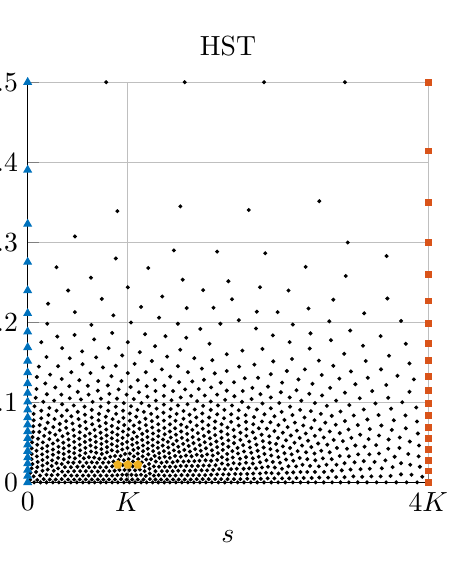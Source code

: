 % This file was created by matlab2tikz.
%
%The latest updates can be retrieved from
%  http://www.mathworks.com/matlabcentral/fileexchange/22022-matlab2tikz-matlab2tikz
%where you can also make suggestions and rate matlab2tikz.
%
\rmfamily
\definecolor{mycolor1}{rgb}{0.0,0.447,0.741}%
\definecolor{mycolor2}{rgb}{0.85,0.325,0.098}%
\definecolor{mycolor3}{rgb}{0.929,0.694,0.125}%
\definecolor{mycolor4}{rgb}{0.494,0.184,0.556}%
\definecolor{mycolor5}{rgb}{0.466,0.674,0.188}%
\definecolor{mycolor6}{rgb}{0.301,0.745,0.933}%
%
\begin{tikzpicture}[trim axis left, trim axis right, baseline]

  \begin{axis}[
    axis x line*=bottom,
    axis y line*=left,
  grid=major,
  %%tick label style = {font=\sansmath\sffamily},
  width=0.55\textwidth,
  height=0.55\textwidth,
  % at={(0\textwidth,0\textwidth)},
  % scale only axis,
  unbounded coords=jump,
  xmin=0,
  xmax=1,
  ymin=0,
  ymax=1,
  xtick={0,0.25,1},
  xticklabels={$0$,$K$,$4K$},
  xlabel={$s$},
  ylabel={$v$},
  ytick={0, 0.2, 0.4, 0.6, 0.8, 1},
  yticklabels={$0$,$0.1$,$0.2$,$0.3$,$0.4$,$0.5$},
  % yticklabels={,,}, %hides y ticks
  axis background/.style={fill=white},
  %title style={font=\bfseries},
  title={HST},
  legend pos=north east,
  legend style={legend cell align=left,align=left,draw=white!15!black}
  ]
  \addplot [color=black,mark size=0.5pt,only marks,mark=*,mark options={solid},forget plot]
    table[row sep=crcr]{%
    0	0.001\\
    0	0.017\\
    0	0.032\\
    0	0.048\\
    0	0.063\\
    0	0.079\\
    0	0.095\\
    0	0.111\\
    0	0.128\\
    0	0.145\\
    0	0.163\\
    0	0.182\\
    0	0.202\\
    0	0.224\\
    0	0.248\\
    0	0.275\\
    0	0.304\\
    0	0.338\\
    0	0.377\\
    0	0.423\\
    0	0.48\\
    0	0.551\\
    0	0.646\\
    0	0.781\\
    0	1\\
    0.006	0.007\\
    0.007	0.025\\
    0.01	0.072\\
    0.01	0.086\\
    0.01	0.059\\
    0.01	0.036\\
    0.011	0.101\\
    0.012	0.047\\
    0.012	0.114\\
    0.014	0.141\\
    0.014	0.127\\
    0.015	0.156\\
    0.015	0.172\\
    0.015	0.016\\
    0.016	0.001\\
    0.017	0.191\\
    0.02	0.212\\
    0.021	0.027\\
    0.022	0.234\\
    0.022	0.08\\
    0.023	0.066\\
    0.023	0.264\\
    0.024	0.007\\
    0.024	0.095\\
    0.024	0.039\\
    0.025	0.052\\
    0.026	0.11\\
    0.028	0.29\\
    0.029	0.127\\
    0.03	0.144\\
    0.031	0.018\\
    0.032	0.001\\
    0.034	0.161\\
    0.034	0.351\\
    0.034	0.18\\
    0.036	0.071\\
    0.036	0.086\\
    0.037	0.03\\
    0.037	0.057\\
    0.037	0.043\\
    0.038	0.101\\
    0.039	0.202\\
    0.04	0.009\\
    0.041	0.117\\
    0.044	0.135\\
    0.044	0.248\\
    0.047	0.02\\
    0.047	0.314\\
    0.047	0.001\\
    0.048	0.221\\
    0.049	0.397\\
    0.049	0.049\\
    0.049	0.064\\
    0.049	0.078\\
    0.049	0.092\\
    0.05	0.15\\
    0.05	0.033\\
    0.051	0.447\\
    0.052	0.169\\
    0.054	0.187\\
    0.054	0.109\\
    0.055	0.008\\
    0.055	0.125\\
    0.056	0.27\\
    0.06	0.042\\
    0.06	0.019\\
    0.061	0.056\\
    0.063	0.083\\
    0.063	0.001\\
    0.063	0.098\\
    0.063	0.07\\
    0.064	0.139\\
    0.065	0.03\\
    0.066	0.205\\
    0.067	0.159\\
    0.069	0.12\\
    0.069	0.238\\
    0.07	0.008\\
    0.072	0.049\\
    0.072	0.18\\
    0.072	0.538\\
    0.074	0.365\\
    0.075	0.106\\
    0.075	0.02\\
    0.076	0.291\\
    0.076	0.036\\
    0.076	0.062\\
    0.077	0.09\\
    0.077	0.076\\
    0.078	0.001\\
    0.08	0.147\\
    0.08	0.131\\
    0.084	0.22\\
    0.085	0.047\\
    0.085	0.167\\
    0.085	0.009\\
    0.085	0.259\\
    0.086	0.028\\
    0.086	0.336\\
    0.086	0.196\\
    0.087	0.116\\
    0.089	0.1\\
    0.09	0.072\\
    0.09	0.059\\
    0.09	0.086\\
    0.093	0.018\\
    0.093	0.001\\
    0.093	0.039\\
    0.096	0.154\\
    0.096	0.137\\
    0.098	0.181\\
    0.1	0.123\\
    0.101	0.008\\
    0.101	0.028\\
    0.101	0.051\\
    0.101	0.48\\
    0.102	0.108\\
    0.103	0.078\\
    0.103	0.093\\
    0.104	0.241\\
    0.104	0.064\\
    0.105	0.311\\
    0.105	0.211\\
    0.108	0.039\\
    0.108	0.001\\
    0.109	0.018\\
    0.109	0.166\\
    0.109	0.276\\
    0.112	0.148\\
    0.114	0.132\\
    0.114	0.05\\
    0.115	0.193\\
    0.116	0.008\\
    0.116	0.117\\
    0.116	0.102\\
    0.116	0.074\\
    0.116	0.029\\
    0.117	0.087\\
    0.117	0.369\\
    0.118	0.615\\
    0.118	0.426\\
    0.118	0.061\\
    0.123	0.001\\
    0.123	0.018\\
    0.124	0.04\\
    0.125	0.227\\
    0.125	0.177\\
    0.127	0.159\\
    0.129	0.256\\
    0.129	0.11\\
    0.13	0.142\\
    0.13	0.068\\
    0.13	0.095\\
    0.13	0.126\\
    0.13	0.052\\
    0.13	0.008\\
    0.131	0.081\\
    0.131	0.029\\
    0.133	0.208\\
    0.136	0.328\\
    0.137	0.296\\
    0.138	0.018\\
    0.138	0.001\\
    0.138	0.041\\
    0.14	0.061\\
    0.142	0.19\\
    0.143	0.117\\
    0.143	0.17\\
    0.143	0.102\\
    0.144	0.074\\
    0.144	0.087\\
    0.144	0.152\\
    0.145	0.029\\
    0.145	0.008\\
    0.146	0.135\\
    0.147	0.05\\
    0.15	0.242\\
    0.152	0.22\\
    0.152	0.018\\
    0.153	0.001\\
    0.153	0.039\\
    0.153	0.064\\
    0.155	0.123\\
    0.156	0.107\\
    0.157	0.093\\
    0.157	0.274\\
    0.158	0.512\\
    0.158	0.078\\
    0.159	0.394\\
    0.16	0.051\\
    0.16	0.028\\
    0.16	0.163\\
    0.16	0.008\\
    0.16	0.182\\
    0.161	0.146\\
    0.162	0.202\\
    0.166	0.063\\
    0.166	0.358\\
    0.167	0.039\\
    0.167	0.001\\
    0.167	0.132\\
    0.167	0.018\\
    0.169	0.116\\
    0.17	0.102\\
    0.17	0.088\\
    0.171	0.075\\
    0.171	0.313\\
    0.173	0.05\\
    0.175	0.008\\
    0.175	0.028\\
    0.175	0.23\\
    0.176	0.254\\
    0.177	0.156\\
    0.178	0.172\\
    0.179	0.06\\
    0.18	0.141\\
    0.181	0.039\\
    0.182	0.19\\
    0.182	0.001\\
    0.182	0.018\\
    0.182	0.125\\
    0.183	0.21\\
    0.184	0.111\\
    0.184	0.084\\
    0.184	0.097\\
    0.185	0.072\\
    0.185	0.459\\
    0.188	0.05\\
    0.188	0.288\\
    0.189	0.029\\
    0.189	0.008\\
    0.193	0.061\\
    0.195	0.165\\
    0.195	0.149\\
    0.196	0.133\\
    0.196	0.001\\
    0.196	1\\
    0.196	0.039\\
    0.197	0.018\\
    0.197	0.118\\
    0.197	0.103\\
    0.198	0.089\\
    0.198	0.076\\
    0.2	0.243\\
    0.201	0.18\\
    0.202	0.051\\
    0.202	0.2\\
    0.202	0.336\\
    0.203	0.008\\
    0.204	0.029\\
    0.204	0.222\\
    0.206	0.065\\
    0.209	0.266\\
    0.21	0.096\\
    0.21	0.142\\
    0.21	0.111\\
    0.21	0.081\\
    0.211	0.126\\
    0.211	0.001\\
    0.211	0.018\\
    0.211	0.041\\
    0.211	0.374\\
    0.212	0.159\\
    0.214	0.418\\
    0.214	0.053\\
    0.217	0.03\\
    0.218	0.067\\
    0.218	0.008\\
    0.22	0.19\\
    0.22	0.292\\
    0.22	0.56\\
    0.221	0.172\\
    0.223	0.091\\
    0.223	0.21\\
    0.224	0.105\\
    0.224	0.019\\
    0.224	0.12\\
    0.224	0.678\\
    0.224	0.078\\
    0.225	0.136\\
    0.225	0.045\\
    0.225	0.001\\
    0.227	0.152\\
    0.227	0.233\\
    0.227	0.057\\
    0.229	0.032\\
    0.232	0.067\\
    0.233	0.009\\
    0.234	0.254\\
    0.236	0.097\\
    0.236	0.02\\
    0.236	0.318\\
    0.236	0.083\\
    0.237	0.112\\
    0.237	0.044\\
    0.238	0.18\\
    0.238	0.128\\
    0.239	0.162\\
    0.24	0.001\\
    0.24	0.056\\
    0.24	0.199\\
    0.241	0.144\\
    0.242	0.032\\
    0.243	0.072\\
    0.247	0.008\\
    0.247	0.22\\
    0.247	0.02\\
    0.248	0.102\\
    0.249	0.087\\
    0.25	0.045\\
    0.25	0.488\\
    0.25	0.351\\
    0.25	0.274\\
    0.25	0.119\\
    0.252	0.059\\
    0.252	0.134\\
    0.254	0.001\\
    0.254	0.032\\
    0.255	0.073\\
    0.255	0.155\\
    0.255	0.173\\
    0.257	0.239\\
    0.258	0.4\\
    0.258	0.191\\
    0.259	0.02\\
    0.261	0.095\\
    0.261	0.109\\
    0.261	0.008\\
    0.262	0.041\\
    0.263	0.053\\
    0.264	0.082\\
    0.265	0.066\\
    0.265	0.143\\
    0.265	0.126\\
    0.265	0.209\\
    0.267	0.297\\
    0.268	0.001\\
    0.268	0.031\\
    0.271	0.019\\
    0.271	0.165\\
    0.273	0.1\\
    0.273	0.115\\
    0.274	0.182\\
    0.275	0.045\\
    0.275	0.073\\
    0.275	0.256\\
    0.275	0.008\\
    0.276	0.059\\
    0.276	0.087\\
    0.278	0.226\\
    0.279	0.135\\
    0.279	0.151\\
    0.28	0.033\\
    0.28	0.326\\
    0.283	0.439\\
    0.283	0.02\\
    0.283	0.001\\
    0.284	0.199\\
    0.285	0.051\\
    0.286	0.122\\
    0.286	0.107\\
    0.287	0.066\\
    0.288	0.093\\
    0.288	0.079\\
    0.289	0.008\\
    0.29	0.177\\
    0.292	0.041\\
    0.292	0.029\\
    0.293	0.371\\
    0.294	0.16\\
    0.295	0.276\\
    0.295	0.144\\
    0.295	0.017\\
    0.296	0.058\\
    0.297	0.001\\
    0.297	0.241\\
    0.298	0.129\\
    0.299	0.114\\
    0.299	0.215\\
    0.3	0.1\\
    0.3	0.085\\
    0.301	0.536\\
    0.301	0.071\\
    0.303	0.192\\
    0.303	0.047\\
    0.304	0.035\\
    0.305	0.009\\
    0.305	0.023\\
    0.308	0.172\\
    0.308	0.059\\
    0.31	0.304\\
    0.31	0.154\\
    0.311	0.138\\
    0.312	0.001\\
    0.312	0.093\\
    0.312	0.108\\
    0.313	0.079\\
    0.313	0.123\\
    0.315	0.041\\
    0.315	0.018\\
    0.317	0.067\\
    0.318	0.341\\
    0.318	0.257\\
    0.319	0.008\\
    0.319	0.229\\
    0.319	0.029\\
    0.32	0.205\\
    0.32	0.053\\
    0.322	0.185\\
    0.324	0.164\\
    0.325	0.101\\
    0.325	0.087\\
    0.326	0.146\\
    0.326	0.116\\
    0.326	0.001\\
    0.327	0.13\\
    0.327	0.019\\
    0.328	0.04\\
    0.328	0.074\\
    0.328	0.412\\
    0.329	0.062\\
    0.333	0.008\\
    0.334	0.05\\
    0.335	0.283\\
    0.335	0.029\\
    0.336	0.465\\
    0.337	0.093\\
    0.338	0.108\\
    0.339	0.175\\
    0.34	0.195\\
    0.34	0.155\\
    0.34	0.079\\
    0.34	0.217\\
    0.341	0.137\\
    0.341	0.001\\
    0.341	0.018\\
    0.341	0.242\\
    0.342	0.121\\
    0.342	0.04\\
    0.342	0.065\\
    0.344	0.366\\
    0.347	0.052\\
    0.348	0.315\\
    0.348	0.008\\
    0.348	0.029\\
    0.35	0.102\\
    0.351	0.088\\
    0.353	0.074\\
    0.355	0.165\\
    0.355	0.146\\
    0.355	0.128\\
    0.355	0.04\\
    0.355	0.018\\
    0.355	0.001\\
    0.355	0.062\\
    0.356	0.265\\
    0.357	0.184\\
    0.357	0.113\\
    0.359	0.206\\
    0.362	0.051\\
    0.362	0.029\\
    0.363	0.096\\
    0.363	0.008\\
    0.363	0.229\\
    0.365	0.081\\
    0.365	0.58\\
    0.368	0.067\\
    0.368	0.136\\
    0.369	0.04\\
    0.369	0.155\\
    0.369	0.018\\
    0.37	0.12\\
    0.37	0.001\\
    0.372	0.172\\
    0.372	0.105\\
    0.374	0.054\\
    0.375	0.291\\
    0.375	0.397\\
    0.375	0.193\\
    0.376	0.09\\
    0.376	0.03\\
    0.377	0.008\\
    0.378	0.251\\
    0.378	0.077\\
    0.381	0.332\\
    0.381	0.69\\
    0.382	0.213\\
    0.382	0.065\\
    0.382	0.042\\
    0.383	0.145\\
    0.383	0.128\\
    0.384	0.019\\
    0.385	0.001\\
    0.385	0.112\\
    0.387	0.507\\
    0.388	0.097\\
    0.389	0.053\\
    0.389	0.179\\
    0.389	0.16\\
    0.391	0.03\\
    0.391	0.082\\
    0.392	0.008\\
    0.392	1\\
    0.393	0.233\\
    0.395	0.068\\
    0.396	0.042\\
    0.396	0.362\\
    0.397	0.139\\
    0.397	0.436\\
    0.398	0.122\\
    0.399	0.019\\
    0.399	0.196\\
    0.399	0.106\\
    0.4	0.001\\
    0.4	0.276\\
    0.402	0.054\\
    0.402	0.092\\
    0.404	0.17\\
    0.405	0.03\\
    0.405	0.078\\
    0.406	0.152\\
    0.407	0.008\\
    0.408	0.217\\
    0.409	0.066\\
    0.41	0.042\\
    0.411	0.132\\
    0.411	0.253\\
    0.412	0.114\\
    0.413	0.019\\
    0.414	0.099\\
    0.415	0.001\\
    0.416	0.054\\
    0.416	0.311\\
    0.417	0.183\\
    0.418	0.084\\
    0.419	0.031\\
    0.421	0.163\\
    0.422	0.07\\
    0.422	0.143\\
    0.422	0.009\\
    0.423	0.204\\
    0.425	0.042\\
    0.425	0.124\\
    0.427	0.234\\
    0.427	0.108\\
    0.428	0.019\\
    0.429	0.055\\
    0.43	0.094\\
    0.43	0.001\\
    0.431	0.384\\
    0.432	0.08\\
    0.434	0.031\\
    0.435	0.285\\
    0.435	0.067\\
    0.436	0.153\\
    0.436	0.173\\
    0.437	0.135\\
    0.437	0.009\\
    0.438	0.481\\
    0.438	0.192\\
    0.439	0.043\\
    0.44	0.117\\
    0.44	0.257\\
    0.442	0.218\\
    0.442	0.101\\
    0.443	0.019\\
    0.444	0.056\\
    0.445	0.086\\
    0.445	0.001\\
    0.448	0.031\\
    0.448	0.071\\
    0.451	0.144\\
    0.452	0.009\\
    0.452	0.127\\
    0.453	0.163\\
    0.453	0.043\\
    0.454	0.347\\
    0.455	0.111\\
    0.457	0.203\\
    0.457	0.182\\
    0.457	0.096\\
    0.458	0.238\\
    0.458	0.055\\
    0.458	0.02\\
    0.46	0.081\\
    0.46	0.001\\
    0.461	0.306\\
    0.462	0.068\\
    0.463	0.032\\
    0.464	0.437\\
    0.467	0.273\\
    0.467	0.136\\
    0.468	0.153\\
    0.468	0.009\\
    0.468	0.119\\
    0.469	0.044\\
    0.471	0.103\\
    0.473	0.577\\
    0.473	0.089\\
    0.473	0.057\\
    0.473	0.22\\
    0.473	0.171\\
    0.473	0.021\\
    0.475	0.074\\
    0.475	0.193\\
    0.476	0.001\\
    0.478	0.034\\
    0.481	0.397\\
    0.482	0.25\\
    0.483	0.128\\
    0.483	0.009\\
    0.484	0.146\\
    0.484	0.112\\
    0.485	0.048\\
    0.485	0.064\\
    0.487	0.082\\
    0.487	0.097\\
    0.488	0.021\\
    0.49	0.161\\
    0.491	0.182\\
    0.492	0.001\\
    0.492	0.034\\
    0.493	0.207\\
    0.497	0.321\\
    0.497	0.23\\
    0.497	0.279\\
    0.498	0.072\\
    0.498	0.058\\
    0.499	0.121\\
    0.499	0.009\\
    0.499	0.138\\
    0.5	0.045\\
    0.501	0.09\\
    0.501	0.106\\
    0.501	0.503\\
    0.502	0.021\\
    0.508	0.001\\
    0.508	0.171\\
    0.508	0.034\\
    0.508	0.152\\
    0.51	0.458\\
    0.51	0.193\\
    0.511	0.079\\
    0.512	0.063\\
    0.514	0.132\\
    0.514	0.049\\
    0.515	0.251\\
    0.515	0.009\\
    0.515	0.099\\
    0.516	0.115\\
    0.516	0.216\\
    0.518	0.022\\
    0.522	0.035\\
    0.524	0.001\\
    0.524	0.087\\
    0.525	0.073\\
    0.525	0.161\\
    0.527	0.406\\
    0.527	0.181\\
    0.527	0.143\\
    0.528	0.29\\
    0.529	0.047\\
    0.53	0.06\\
    0.531	0.107\\
    0.531	0.125\\
    0.531	0.009\\
    0.532	0.022\\
    0.535	0.202\\
    0.536	0.33\\
    0.537	0.229\\
    0.538	0.094\\
    0.539	0.035\\
    0.54	0.078\\
    0.54	0.001\\
    0.542	0.261\\
    0.544	0.169\\
    0.545	0.064\\
    0.545	0.152\\
    0.545	0.05\\
    0.546	0.117\\
    0.546	0.134\\
    0.548	0.01\\
    0.548	0.022\\
    0.551	0.188\\
    0.552	0.681\\
    0.553	0.103\\
    0.553	0.036\\
    0.555	0.088\\
    0.557	0.001\\
    0.558	0.075\\
    0.559	0.209\\
    0.561	0.237\\
    0.562	0.061\\
    0.562	0.126\\
    0.562	0.048\\
    0.563	0.023\\
    0.563	0.146\\
    0.565	0.01\\
    0.565	0.164\\
    0.566	0.295\\
    0.568	0.111\\
    0.57	0.385\\
    0.57	0.036\\
    0.571	0.095\\
    0.572	0.427\\
    0.572	0.183\\
    0.573	0.001\\
    0.574	0.08\\
    0.575	0.262\\
    0.577	0.065\\
    0.577	0.136\\
    0.58	0.023\\
    0.58	0.051\\
    0.58	0.488\\
    0.581	0.221\\
    0.582	0.01\\
    0.584	0.12\\
    0.585	0.153\\
    0.585	0.038\\
    0.586	0.334\\
    0.586	0.198\\
    0.587	0.104\\
    0.589	0.088\\
    0.59	1\\
    0.59	0.001\\
    0.591	0.072\\
    0.591	0.171\\
    0.593	0.573\\
    0.595	0.025\\
    0.596	0.056\\
    0.597	0.135\\
    0.599	0.011\\
    0.6	0.24\\
    0.6	0.04\\
    0.603	0.116\\
    0.604	0.1\\
    0.606	0.151\\
    0.606	0.084\\
    0.607	0.213\\
    0.607	0.271\\
    0.607	0.186\\
    0.608	0.001\\
    0.608	0.068\\
    0.609	0.024\\
    0.612	0.052\\
    0.612	0.368\\
    0.613	0.303\\
    0.616	0.129\\
    0.616	0.166\\
    0.616	0.011\\
    0.617	0.038\\
    0.62	0.097\\
    0.623	0.08\\
    0.624	0.426\\
    0.625	0.112\\
    0.625	0.001\\
    0.626	0.144\\
    0.626	0.064\\
    0.626	0.023\\
    0.628	0.199\\
    0.63	0.05\\
    0.632	0.226\\
    0.634	0.177\\
    0.635	0.011\\
    0.635	0.25\\
    0.635	0.035\\
    0.637	0.091\\
    0.637	0.125\\
    0.641	0.157\\
    0.641	0.074\\
    0.643	0.001\\
    0.645	0.106\\
    0.645	0.058\\
    0.647	0.279\\
    0.647	0.025\\
    0.649	0.139\\
    0.651	0.041\\
    0.651	0.48\\
    0.653	0.011\\
    0.654	0.351\\
    0.654	0.213\\
    0.655	0.19\\
    0.655	0.087\\
    0.657	0.118\\
    0.659	0.071\\
    0.66	0.309\\
    0.661	0.169\\
    0.662	0.001\\
    0.662	0.395\\
    0.663	0.055\\
    0.663	0.026\\
    0.666	0.1\\
    0.667	0.15\\
    0.67	0.041\\
    0.671	0.231\\
    0.671	0.012\\
    0.672	0.13\\
    0.674	0.079\\
    0.676	0.258\\
    0.679	0.112\\
    0.679	0.062\\
    0.68	0.182\\
    0.681	0.001\\
    0.681	0.027\\
    0.683	0.205\\
    0.685	0.093\\
    0.686	0.045\\
    0.688	0.143\\
    0.689	0.012\\
    0.691	0.163\\
    0.692	0.283\\
    0.694	0.123\\
    0.694	0.539\\
    0.695	0.076\\
    0.698	0.027\\
    0.698	0.059\\
    0.7	0.001\\
    0.7	0.105\\
    0.701	0.435\\
    0.703	0.222\\
    0.704	0.335\\
    0.705	0.042\\
    0.706	0.373\\
    0.707	0.179\\
    0.708	0.089\\
    0.708	0.137\\
    0.709	0.012\\
    0.711	0.247\\
    0.716	0.156\\
    0.716	0.073\\
    0.717	0.027\\
    0.717	0.199\\
    0.717	0.117\\
    0.718	0.056\\
    0.719	0.001\\
    0.725	0.098\\
    0.727	0.305\\
    0.727	0.041\\
    0.728	0.703\\
    0.728	0.013\\
    0.73	0.133\\
    0.732	0.172\\
    0.733	0.08\\
    0.734	0.269\\
    0.735	0.218\\
    0.737	0.061\\
    0.739	0.001\\
    0.739	0.113\\
    0.74	0.027\\
    0.743	0.15\\
    0.746	0.045\\
    0.747	0.192\\
    0.748	0.095\\
    0.75	0.013\\
    0.753	0.403\\
    0.754	0.076\\
    0.754	0.128\\
    0.755	0.237\\
    0.757	0.356\\
    0.759	0.059\\
    0.759	0.167\\
    0.76	0.001\\
    0.76	0.03\\
    0.763	0.457\\
    0.763	0.292\\
    0.764	0.107\\
    0.769	0.145\\
    0.77	0.205\\
    0.77	0.014\\
    0.771	0.045\\
    0.772	0.087\\
    0.778	0.26\\
    0.779	0.067\\
    0.779	0.124\\
    0.781	0.001\\
    0.781	0.178\\
    0.784	0.031\\
    0.787	0.104\\
    0.79	0.322\\
    0.791	0.049\\
    0.791	0.014\\
    0.792	1\\
    0.792	0.154\\
    0.792	0.225\\
    0.794	0.516\\
    0.797	0.085\\
    0.799	0.6\\
    0.801	0.133\\
    0.802	0.066\\
    0.802	0.001\\
    0.803	0.194\\
    0.805	0.38\\
    0.806	0.033\\
    0.807	0.278\\
    0.808	0.112\\
    0.813	0.016\\
    0.814	0.168\\
    0.816	0.051\\
    0.818	0.093\\
    0.818	0.246\\
    0.824	0.144\\
    0.824	0.001\\
    0.825	0.071\\
    0.829	0.211\\
    0.83	0.12\\
    0.831	0.034\\
    0.835	0.015\\
    0.837	0.342\\
    0.839	0.183\\
    0.839	0.054\\
    0.84	0.423\\
    0.841	0.09\\
    0.844	0.304\\
    0.847	0.001\\
    0.848	0.158\\
    0.849	0.262\\
    0.851	0.109\\
    0.853	0.071\\
    0.854	0.035\\
    0.854	0.134\\
    0.858	0.016\\
    0.86	0.229\\
    0.866	0.052\\
    0.868	0.198\\
    0.87	0.094\\
    0.871	0.001\\
    0.876	0.169\\
    0.877	0.118\\
    0.877	0.073\\
    0.881	0.016\\
    0.881	0.366\\
    0.882	0.283\\
    0.883	0.143\\
    0.884	0.036\\
    0.893	0.056\\
    0.895	0.244\\
    0.895	0.001\\
    0.896	0.566\\
    0.898	0.46\\
    0.9	0.085\\
    0.9	0.212\\
    0.901	0.108\\
    0.902	0.317\\
    0.906	0.017\\
    0.907	0.185\\
    0.909	0.132\\
    0.911	0.039\\
    0.914	0.156\\
    0.916	0.065\\
    0.92	0.001\\
    0.923	0.267\\
    0.928	0.087\\
    0.929	0.113\\
    0.932	0.021\\
    0.932	0.404\\
    0.932	0.049\\
    0.935	0.201\\
    0.943	0.168\\
    0.944	0.136\\
    0.944	0.347\\
    0.946	0.001\\
    0.95	0.072\\
    0.953	0.298\\
    0.953	0.227\\
    0.954	0.103\\
    0.955	0.045\\
    0.958	0.02\\
    0.964	0.258\\
    0.97	0.188\\
    0.972	0.153\\
    0.972	0.001\\
    0.974	0.123\\
    0.976	0.066\\
    0.977	0.093\\
    0.979	0.04\\
    0.985	0.015\\
    1	0.001\\
    1	0.029\\
    1	0.056\\
    1	0.083\\
    1	0.11\\
    1	0.138\\
    1	0.168\\
    1	0.198\\
    1	0.231\\
    1	0.266\\
    1	0.305\\
    1	0.348\\
    1	0.397\\
    1	0.454\\
    1	0.52\\
    1	0.6\\
    1	0.7\\
    1	0.828\\
    1	1\\
    };
  % %\addlegendentry{data1}

  \addplot [color=mycolor1,mark size=1pt,only marks,mark=triangle*,mark options={solid,scale=1.5},forget plot]
    table[row sep=crcr]{%
    0	0.001\\
    0	0.017\\
    0	0.032\\
    0	0.048\\
    0	0.063\\
    0	0.079\\
    0	0.095\\
    0	0.111\\
    0	0.128\\
    0	0.145\\
    0	0.163\\
    0	0.182\\
    0	0.202\\
    0	0.224\\
    0	0.248\\
    0	0.275\\
    0	0.304\\
    0	0.338\\
    0	0.377\\
    0	0.423\\
    0	0.48\\
    0	0.551\\
    0	0.646\\
    0	0.781\\
    0	1\\
  };
  %\addlegendentry{data2}

  \addplot [color=mycolor2,mark size=1pt,only marks,mark=square*,mark options={solid},forget plot]
    table[row sep=crcr]{%
    1	0.001\\
    1	0.029\\
    1	0.056\\
    1	0.083\\
    1	0.11\\
    1	0.138\\
    1	0.168\\
    1	0.198\\
    1	0.231\\
    1	0.266\\
    1	0.305\\
    1	0.348\\
    1	0.397\\
    1	0.454\\
    1	0.52\\
    1	0.6\\
    1	0.7\\
    1	0.828\\
    1	1\\
  1	0\\
  };
  %\addlegendentry{data3}

  \addplot [color=mycolor3, draw=none, mark=pentagon*, mark options={solid, mycolor3,scale=0.75}]
    table[row sep=crcr]{%
    0.225	0.045\\
    0.25	0.045\\
    0.275	0.045\\
  };
  %\addlegendentry{data4}

  \end{axis}
  \end{tikzpicture}%
